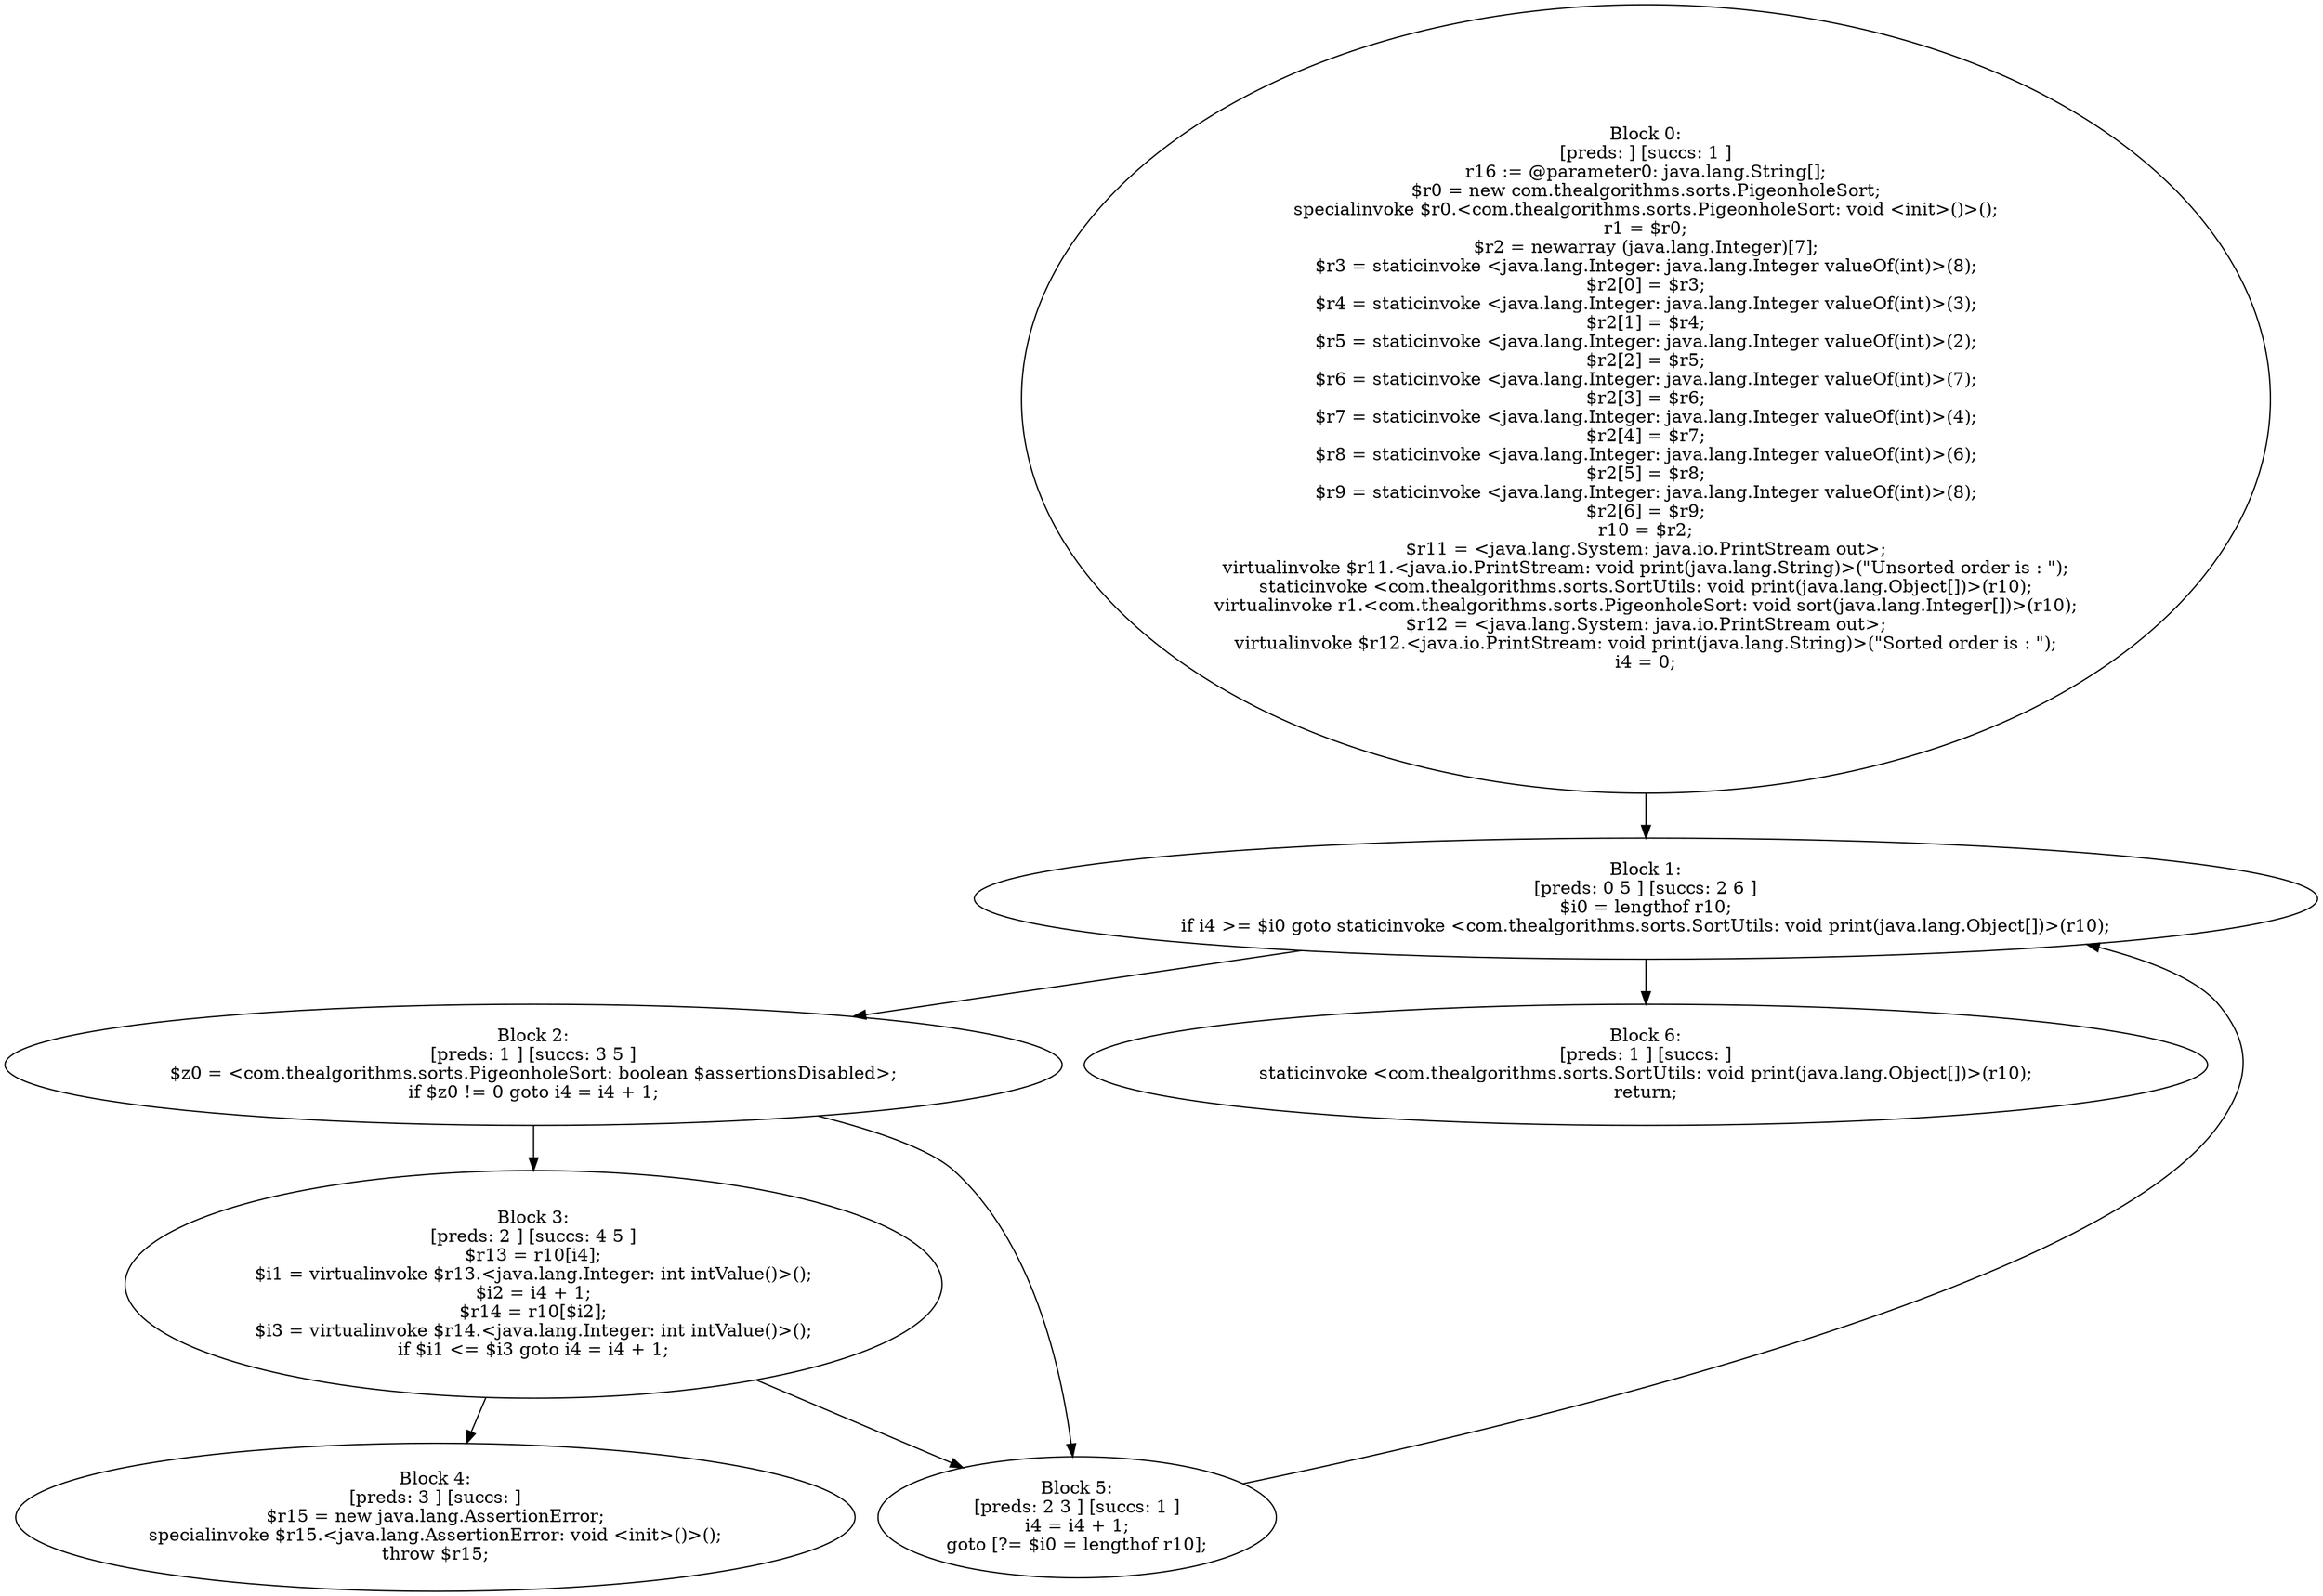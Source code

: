 digraph "unitGraph" {
    "Block 0:
[preds: ] [succs: 1 ]
r16 := @parameter0: java.lang.String[];
$r0 = new com.thealgorithms.sorts.PigeonholeSort;
specialinvoke $r0.<com.thealgorithms.sorts.PigeonholeSort: void <init>()>();
r1 = $r0;
$r2 = newarray (java.lang.Integer)[7];
$r3 = staticinvoke <java.lang.Integer: java.lang.Integer valueOf(int)>(8);
$r2[0] = $r3;
$r4 = staticinvoke <java.lang.Integer: java.lang.Integer valueOf(int)>(3);
$r2[1] = $r4;
$r5 = staticinvoke <java.lang.Integer: java.lang.Integer valueOf(int)>(2);
$r2[2] = $r5;
$r6 = staticinvoke <java.lang.Integer: java.lang.Integer valueOf(int)>(7);
$r2[3] = $r6;
$r7 = staticinvoke <java.lang.Integer: java.lang.Integer valueOf(int)>(4);
$r2[4] = $r7;
$r8 = staticinvoke <java.lang.Integer: java.lang.Integer valueOf(int)>(6);
$r2[5] = $r8;
$r9 = staticinvoke <java.lang.Integer: java.lang.Integer valueOf(int)>(8);
$r2[6] = $r9;
r10 = $r2;
$r11 = <java.lang.System: java.io.PrintStream out>;
virtualinvoke $r11.<java.io.PrintStream: void print(java.lang.String)>(\"Unsorted order is : \");
staticinvoke <com.thealgorithms.sorts.SortUtils: void print(java.lang.Object[])>(r10);
virtualinvoke r1.<com.thealgorithms.sorts.PigeonholeSort: void sort(java.lang.Integer[])>(r10);
$r12 = <java.lang.System: java.io.PrintStream out>;
virtualinvoke $r12.<java.io.PrintStream: void print(java.lang.String)>(\"Sorted order is : \");
i4 = 0;
"
    "Block 1:
[preds: 0 5 ] [succs: 2 6 ]
$i0 = lengthof r10;
if i4 >= $i0 goto staticinvoke <com.thealgorithms.sorts.SortUtils: void print(java.lang.Object[])>(r10);
"
    "Block 2:
[preds: 1 ] [succs: 3 5 ]
$z0 = <com.thealgorithms.sorts.PigeonholeSort: boolean $assertionsDisabled>;
if $z0 != 0 goto i4 = i4 + 1;
"
    "Block 3:
[preds: 2 ] [succs: 4 5 ]
$r13 = r10[i4];
$i1 = virtualinvoke $r13.<java.lang.Integer: int intValue()>();
$i2 = i4 + 1;
$r14 = r10[$i2];
$i3 = virtualinvoke $r14.<java.lang.Integer: int intValue()>();
if $i1 <= $i3 goto i4 = i4 + 1;
"
    "Block 4:
[preds: 3 ] [succs: ]
$r15 = new java.lang.AssertionError;
specialinvoke $r15.<java.lang.AssertionError: void <init>()>();
throw $r15;
"
    "Block 5:
[preds: 2 3 ] [succs: 1 ]
i4 = i4 + 1;
goto [?= $i0 = lengthof r10];
"
    "Block 6:
[preds: 1 ] [succs: ]
staticinvoke <com.thealgorithms.sorts.SortUtils: void print(java.lang.Object[])>(r10);
return;
"
    "Block 0:
[preds: ] [succs: 1 ]
r16 := @parameter0: java.lang.String[];
$r0 = new com.thealgorithms.sorts.PigeonholeSort;
specialinvoke $r0.<com.thealgorithms.sorts.PigeonholeSort: void <init>()>();
r1 = $r0;
$r2 = newarray (java.lang.Integer)[7];
$r3 = staticinvoke <java.lang.Integer: java.lang.Integer valueOf(int)>(8);
$r2[0] = $r3;
$r4 = staticinvoke <java.lang.Integer: java.lang.Integer valueOf(int)>(3);
$r2[1] = $r4;
$r5 = staticinvoke <java.lang.Integer: java.lang.Integer valueOf(int)>(2);
$r2[2] = $r5;
$r6 = staticinvoke <java.lang.Integer: java.lang.Integer valueOf(int)>(7);
$r2[3] = $r6;
$r7 = staticinvoke <java.lang.Integer: java.lang.Integer valueOf(int)>(4);
$r2[4] = $r7;
$r8 = staticinvoke <java.lang.Integer: java.lang.Integer valueOf(int)>(6);
$r2[5] = $r8;
$r9 = staticinvoke <java.lang.Integer: java.lang.Integer valueOf(int)>(8);
$r2[6] = $r9;
r10 = $r2;
$r11 = <java.lang.System: java.io.PrintStream out>;
virtualinvoke $r11.<java.io.PrintStream: void print(java.lang.String)>(\"Unsorted order is : \");
staticinvoke <com.thealgorithms.sorts.SortUtils: void print(java.lang.Object[])>(r10);
virtualinvoke r1.<com.thealgorithms.sorts.PigeonholeSort: void sort(java.lang.Integer[])>(r10);
$r12 = <java.lang.System: java.io.PrintStream out>;
virtualinvoke $r12.<java.io.PrintStream: void print(java.lang.String)>(\"Sorted order is : \");
i4 = 0;
"->"Block 1:
[preds: 0 5 ] [succs: 2 6 ]
$i0 = lengthof r10;
if i4 >= $i0 goto staticinvoke <com.thealgorithms.sorts.SortUtils: void print(java.lang.Object[])>(r10);
";
    "Block 1:
[preds: 0 5 ] [succs: 2 6 ]
$i0 = lengthof r10;
if i4 >= $i0 goto staticinvoke <com.thealgorithms.sorts.SortUtils: void print(java.lang.Object[])>(r10);
"->"Block 2:
[preds: 1 ] [succs: 3 5 ]
$z0 = <com.thealgorithms.sorts.PigeonholeSort: boolean $assertionsDisabled>;
if $z0 != 0 goto i4 = i4 + 1;
";
    "Block 1:
[preds: 0 5 ] [succs: 2 6 ]
$i0 = lengthof r10;
if i4 >= $i0 goto staticinvoke <com.thealgorithms.sorts.SortUtils: void print(java.lang.Object[])>(r10);
"->"Block 6:
[preds: 1 ] [succs: ]
staticinvoke <com.thealgorithms.sorts.SortUtils: void print(java.lang.Object[])>(r10);
return;
";
    "Block 2:
[preds: 1 ] [succs: 3 5 ]
$z0 = <com.thealgorithms.sorts.PigeonholeSort: boolean $assertionsDisabled>;
if $z0 != 0 goto i4 = i4 + 1;
"->"Block 3:
[preds: 2 ] [succs: 4 5 ]
$r13 = r10[i4];
$i1 = virtualinvoke $r13.<java.lang.Integer: int intValue()>();
$i2 = i4 + 1;
$r14 = r10[$i2];
$i3 = virtualinvoke $r14.<java.lang.Integer: int intValue()>();
if $i1 <= $i3 goto i4 = i4 + 1;
";
    "Block 2:
[preds: 1 ] [succs: 3 5 ]
$z0 = <com.thealgorithms.sorts.PigeonholeSort: boolean $assertionsDisabled>;
if $z0 != 0 goto i4 = i4 + 1;
"->"Block 5:
[preds: 2 3 ] [succs: 1 ]
i4 = i4 + 1;
goto [?= $i0 = lengthof r10];
";
    "Block 3:
[preds: 2 ] [succs: 4 5 ]
$r13 = r10[i4];
$i1 = virtualinvoke $r13.<java.lang.Integer: int intValue()>();
$i2 = i4 + 1;
$r14 = r10[$i2];
$i3 = virtualinvoke $r14.<java.lang.Integer: int intValue()>();
if $i1 <= $i3 goto i4 = i4 + 1;
"->"Block 4:
[preds: 3 ] [succs: ]
$r15 = new java.lang.AssertionError;
specialinvoke $r15.<java.lang.AssertionError: void <init>()>();
throw $r15;
";
    "Block 3:
[preds: 2 ] [succs: 4 5 ]
$r13 = r10[i4];
$i1 = virtualinvoke $r13.<java.lang.Integer: int intValue()>();
$i2 = i4 + 1;
$r14 = r10[$i2];
$i3 = virtualinvoke $r14.<java.lang.Integer: int intValue()>();
if $i1 <= $i3 goto i4 = i4 + 1;
"->"Block 5:
[preds: 2 3 ] [succs: 1 ]
i4 = i4 + 1;
goto [?= $i0 = lengthof r10];
";
    "Block 5:
[preds: 2 3 ] [succs: 1 ]
i4 = i4 + 1;
goto [?= $i0 = lengthof r10];
"->"Block 1:
[preds: 0 5 ] [succs: 2 6 ]
$i0 = lengthof r10;
if i4 >= $i0 goto staticinvoke <com.thealgorithms.sorts.SortUtils: void print(java.lang.Object[])>(r10);
";
}
